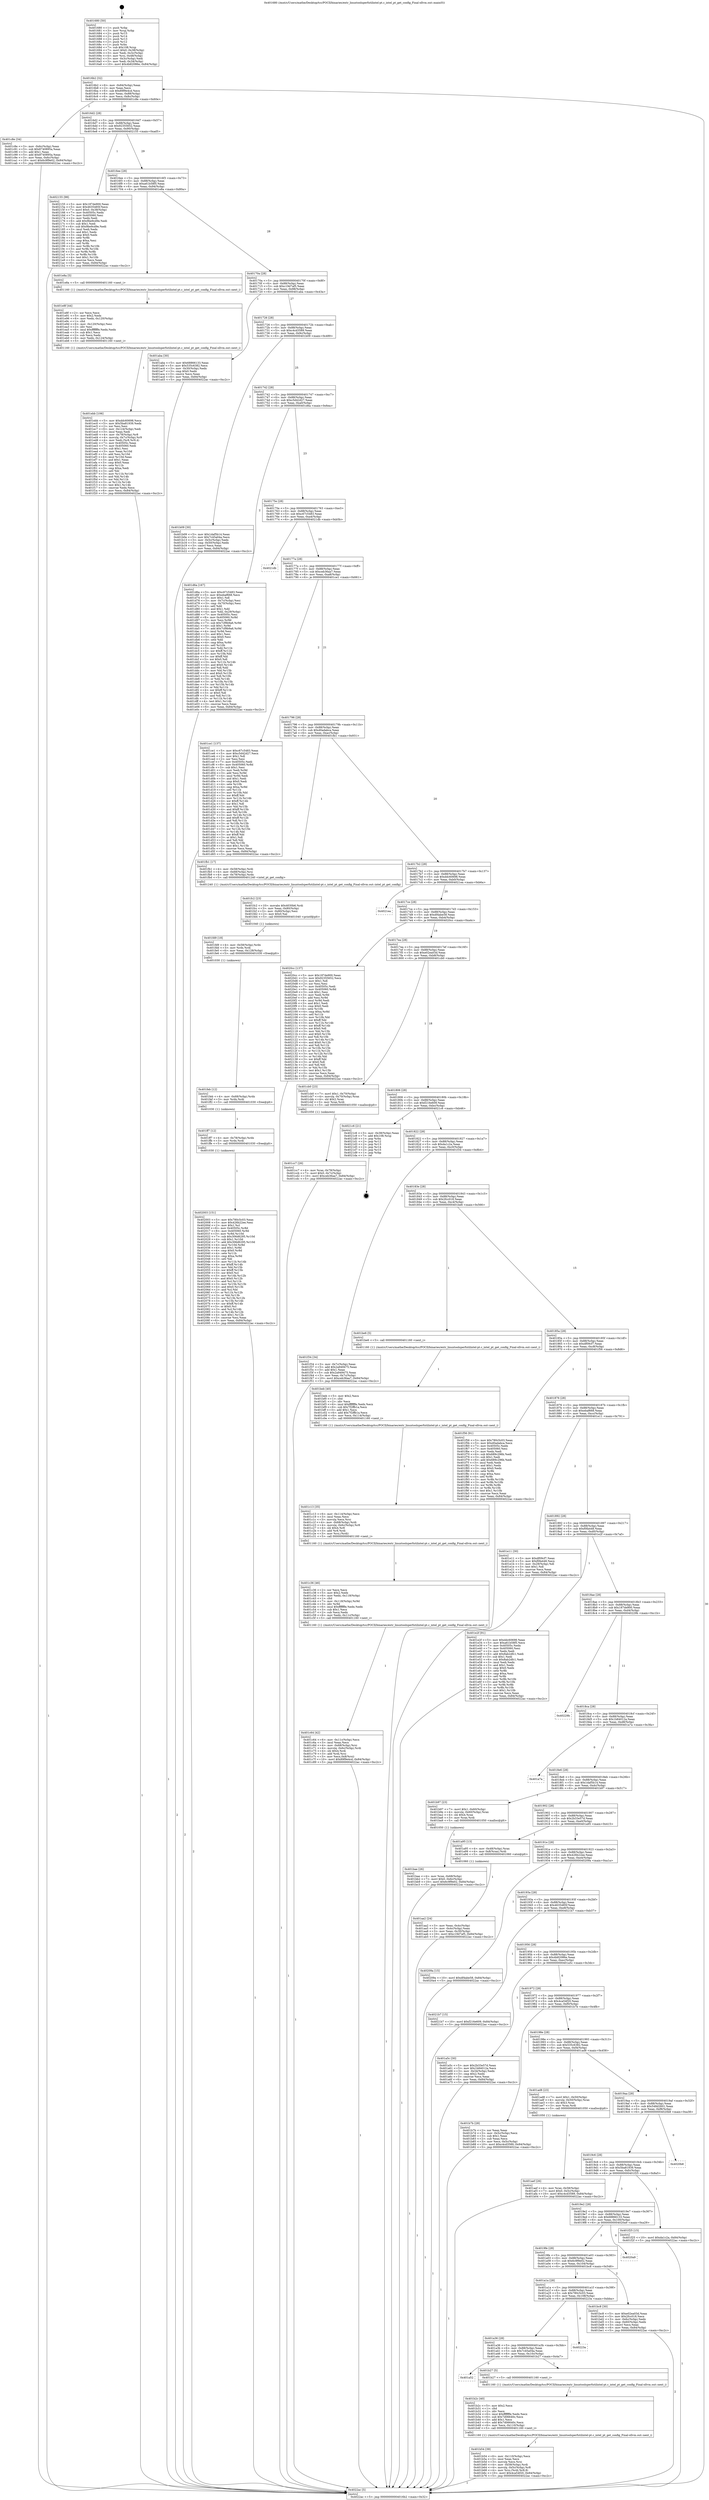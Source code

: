 digraph "0x401680" {
  label = "0x401680 (/mnt/c/Users/mathe/Desktop/tcc/POCII/binaries/extr_linuxtoolsperfutilintel-pt.c_intel_pt_get_config_Final-ollvm.out::main(0))"
  labelloc = "t"
  node[shape=record]

  Entry [label="",width=0.3,height=0.3,shape=circle,fillcolor=black,style=filled]
  "0x4016b2" [label="{
     0x4016b2 [32]\l
     | [instrs]\l
     &nbsp;&nbsp;0x4016b2 \<+6\>: mov -0x84(%rbp),%eax\l
     &nbsp;&nbsp;0x4016b8 \<+2\>: mov %eax,%ecx\l
     &nbsp;&nbsp;0x4016ba \<+6\>: sub $0x89f9e4cd,%ecx\l
     &nbsp;&nbsp;0x4016c0 \<+6\>: mov %eax,-0x88(%rbp)\l
     &nbsp;&nbsp;0x4016c6 \<+6\>: mov %ecx,-0x8c(%rbp)\l
     &nbsp;&nbsp;0x4016cc \<+6\>: je 0000000000401c8e \<main+0x60e\>\l
  }"]
  "0x401c8e" [label="{
     0x401c8e [34]\l
     | [instrs]\l
     &nbsp;&nbsp;0x401c8e \<+3\>: mov -0x6c(%rbp),%eax\l
     &nbsp;&nbsp;0x401c91 \<+5\>: sub $0x8740895a,%eax\l
     &nbsp;&nbsp;0x401c96 \<+3\>: add $0x1,%eax\l
     &nbsp;&nbsp;0x401c99 \<+5\>: add $0x8740895a,%eax\l
     &nbsp;&nbsp;0x401c9e \<+3\>: mov %eax,-0x6c(%rbp)\l
     &nbsp;&nbsp;0x401ca1 \<+10\>: movl $0x6c9f9e02,-0x84(%rbp)\l
     &nbsp;&nbsp;0x401cab \<+5\>: jmp 00000000004022ac \<main+0xc2c\>\l
  }"]
  "0x4016d2" [label="{
     0x4016d2 [28]\l
     | [instrs]\l
     &nbsp;&nbsp;0x4016d2 \<+5\>: jmp 00000000004016d7 \<main+0x57\>\l
     &nbsp;&nbsp;0x4016d7 \<+6\>: mov -0x88(%rbp),%eax\l
     &nbsp;&nbsp;0x4016dd \<+5\>: sub $0x92355652,%eax\l
     &nbsp;&nbsp;0x4016e2 \<+6\>: mov %eax,-0x90(%rbp)\l
     &nbsp;&nbsp;0x4016e8 \<+6\>: je 0000000000402155 \<main+0xad5\>\l
  }"]
  Exit [label="",width=0.3,height=0.3,shape=circle,fillcolor=black,style=filled,peripheries=2]
  "0x402155" [label="{
     0x402155 [98]\l
     | [instrs]\l
     &nbsp;&nbsp;0x402155 \<+5\>: mov $0x187de900,%eax\l
     &nbsp;&nbsp;0x40215a \<+5\>: mov $0x4635485f,%ecx\l
     &nbsp;&nbsp;0x40215f \<+7\>: movl $0x0,-0x38(%rbp)\l
     &nbsp;&nbsp;0x402166 \<+7\>: mov 0x40505c,%edx\l
     &nbsp;&nbsp;0x40216d \<+7\>: mov 0x405060,%esi\l
     &nbsp;&nbsp;0x402174 \<+2\>: mov %edx,%edi\l
     &nbsp;&nbsp;0x402176 \<+6\>: add $0x9be9cd9e,%edi\l
     &nbsp;&nbsp;0x40217c \<+3\>: sub $0x1,%edi\l
     &nbsp;&nbsp;0x40217f \<+6\>: sub $0x9be9cd9e,%edi\l
     &nbsp;&nbsp;0x402185 \<+3\>: imul %edi,%edx\l
     &nbsp;&nbsp;0x402188 \<+3\>: and $0x1,%edx\l
     &nbsp;&nbsp;0x40218b \<+3\>: cmp $0x0,%edx\l
     &nbsp;&nbsp;0x40218e \<+4\>: sete %r8b\l
     &nbsp;&nbsp;0x402192 \<+3\>: cmp $0xa,%esi\l
     &nbsp;&nbsp;0x402195 \<+4\>: setl %r9b\l
     &nbsp;&nbsp;0x402199 \<+3\>: mov %r8b,%r10b\l
     &nbsp;&nbsp;0x40219c \<+3\>: and %r9b,%r10b\l
     &nbsp;&nbsp;0x40219f \<+3\>: xor %r9b,%r8b\l
     &nbsp;&nbsp;0x4021a2 \<+3\>: or %r8b,%r10b\l
     &nbsp;&nbsp;0x4021a5 \<+4\>: test $0x1,%r10b\l
     &nbsp;&nbsp;0x4021a9 \<+3\>: cmovne %ecx,%eax\l
     &nbsp;&nbsp;0x4021ac \<+6\>: mov %eax,-0x84(%rbp)\l
     &nbsp;&nbsp;0x4021b2 \<+5\>: jmp 00000000004022ac \<main+0xc2c\>\l
  }"]
  "0x4016ee" [label="{
     0x4016ee [28]\l
     | [instrs]\l
     &nbsp;&nbsp;0x4016ee \<+5\>: jmp 00000000004016f3 \<main+0x73\>\l
     &nbsp;&nbsp;0x4016f3 \<+6\>: mov -0x88(%rbp),%eax\l
     &nbsp;&nbsp;0x4016f9 \<+5\>: sub $0xa61b58f5,%eax\l
     &nbsp;&nbsp;0x4016fe \<+6\>: mov %eax,-0x94(%rbp)\l
     &nbsp;&nbsp;0x401704 \<+6\>: je 0000000000401e8a \<main+0x80a\>\l
  }"]
  "0x402003" [label="{
     0x402003 [151]\l
     | [instrs]\l
     &nbsp;&nbsp;0x402003 \<+5\>: mov $0x780c5c03,%eax\l
     &nbsp;&nbsp;0x402008 \<+5\>: mov $0x426b22ee,%esi\l
     &nbsp;&nbsp;0x40200d \<+2\>: mov $0x1,%cl\l
     &nbsp;&nbsp;0x40200f \<+8\>: mov 0x40505c,%r8d\l
     &nbsp;&nbsp;0x402017 \<+8\>: mov 0x405060,%r9d\l
     &nbsp;&nbsp;0x40201f \<+3\>: mov %r8d,%r10d\l
     &nbsp;&nbsp;0x402022 \<+7\>: sub $0x306d6295,%r10d\l
     &nbsp;&nbsp;0x402029 \<+4\>: sub $0x1,%r10d\l
     &nbsp;&nbsp;0x40202d \<+7\>: add $0x306d6295,%r10d\l
     &nbsp;&nbsp;0x402034 \<+4\>: imul %r10d,%r8d\l
     &nbsp;&nbsp;0x402038 \<+4\>: and $0x1,%r8d\l
     &nbsp;&nbsp;0x40203c \<+4\>: cmp $0x0,%r8d\l
     &nbsp;&nbsp;0x402040 \<+4\>: sete %r11b\l
     &nbsp;&nbsp;0x402044 \<+4\>: cmp $0xa,%r9d\l
     &nbsp;&nbsp;0x402048 \<+3\>: setl %bl\l
     &nbsp;&nbsp;0x40204b \<+3\>: mov %r11b,%r14b\l
     &nbsp;&nbsp;0x40204e \<+4\>: xor $0xff,%r14b\l
     &nbsp;&nbsp;0x402052 \<+3\>: mov %bl,%r15b\l
     &nbsp;&nbsp;0x402055 \<+4\>: xor $0xff,%r15b\l
     &nbsp;&nbsp;0x402059 \<+3\>: xor $0x0,%cl\l
     &nbsp;&nbsp;0x40205c \<+3\>: mov %r14b,%r12b\l
     &nbsp;&nbsp;0x40205f \<+4\>: and $0x0,%r12b\l
     &nbsp;&nbsp;0x402063 \<+3\>: and %cl,%r11b\l
     &nbsp;&nbsp;0x402066 \<+3\>: mov %r15b,%r13b\l
     &nbsp;&nbsp;0x402069 \<+4\>: and $0x0,%r13b\l
     &nbsp;&nbsp;0x40206d \<+2\>: and %cl,%bl\l
     &nbsp;&nbsp;0x40206f \<+3\>: or %r11b,%r12b\l
     &nbsp;&nbsp;0x402072 \<+3\>: or %bl,%r13b\l
     &nbsp;&nbsp;0x402075 \<+3\>: xor %r13b,%r12b\l
     &nbsp;&nbsp;0x402078 \<+3\>: or %r15b,%r14b\l
     &nbsp;&nbsp;0x40207b \<+4\>: xor $0xff,%r14b\l
     &nbsp;&nbsp;0x40207f \<+3\>: or $0x0,%cl\l
     &nbsp;&nbsp;0x402082 \<+3\>: and %cl,%r14b\l
     &nbsp;&nbsp;0x402085 \<+3\>: or %r14b,%r12b\l
     &nbsp;&nbsp;0x402088 \<+4\>: test $0x1,%r12b\l
     &nbsp;&nbsp;0x40208c \<+3\>: cmovne %esi,%eax\l
     &nbsp;&nbsp;0x40208f \<+6\>: mov %eax,-0x84(%rbp)\l
     &nbsp;&nbsp;0x402095 \<+5\>: jmp 00000000004022ac \<main+0xc2c\>\l
  }"]
  "0x401e8a" [label="{
     0x401e8a [5]\l
     | [instrs]\l
     &nbsp;&nbsp;0x401e8a \<+5\>: call 0000000000401160 \<next_i\>\l
     | [calls]\l
     &nbsp;&nbsp;0x401160 \{1\} (/mnt/c/Users/mathe/Desktop/tcc/POCII/binaries/extr_linuxtoolsperfutilintel-pt.c_intel_pt_get_config_Final-ollvm.out::next_i)\l
  }"]
  "0x40170a" [label="{
     0x40170a [28]\l
     | [instrs]\l
     &nbsp;&nbsp;0x40170a \<+5\>: jmp 000000000040170f \<main+0x8f\>\l
     &nbsp;&nbsp;0x40170f \<+6\>: mov -0x88(%rbp),%eax\l
     &nbsp;&nbsp;0x401715 \<+5\>: sub $0xc19d7af5,%eax\l
     &nbsp;&nbsp;0x40171a \<+6\>: mov %eax,-0x98(%rbp)\l
     &nbsp;&nbsp;0x401720 \<+6\>: je 0000000000401aba \<main+0x43a\>\l
  }"]
  "0x401ff7" [label="{
     0x401ff7 [12]\l
     | [instrs]\l
     &nbsp;&nbsp;0x401ff7 \<+4\>: mov -0x78(%rbp),%rdx\l
     &nbsp;&nbsp;0x401ffb \<+3\>: mov %rdx,%rdi\l
     &nbsp;&nbsp;0x401ffe \<+5\>: call 0000000000401030 \<free@plt\>\l
     | [calls]\l
     &nbsp;&nbsp;0x401030 \{1\} (unknown)\l
  }"]
  "0x401aba" [label="{
     0x401aba [30]\l
     | [instrs]\l
     &nbsp;&nbsp;0x401aba \<+5\>: mov $0x68866133,%eax\l
     &nbsp;&nbsp;0x401abf \<+5\>: mov $0x535c6382,%ecx\l
     &nbsp;&nbsp;0x401ac4 \<+3\>: mov -0x30(%rbp),%edx\l
     &nbsp;&nbsp;0x401ac7 \<+3\>: cmp $0x0,%edx\l
     &nbsp;&nbsp;0x401aca \<+3\>: cmove %ecx,%eax\l
     &nbsp;&nbsp;0x401acd \<+6\>: mov %eax,-0x84(%rbp)\l
     &nbsp;&nbsp;0x401ad3 \<+5\>: jmp 00000000004022ac \<main+0xc2c\>\l
  }"]
  "0x401726" [label="{
     0x401726 [28]\l
     | [instrs]\l
     &nbsp;&nbsp;0x401726 \<+5\>: jmp 000000000040172b \<main+0xab\>\l
     &nbsp;&nbsp;0x40172b \<+6\>: mov -0x88(%rbp),%eax\l
     &nbsp;&nbsp;0x401731 \<+5\>: sub $0xc4cd3589,%eax\l
     &nbsp;&nbsp;0x401736 \<+6\>: mov %eax,-0x9c(%rbp)\l
     &nbsp;&nbsp;0x40173c \<+6\>: je 0000000000401b09 \<main+0x489\>\l
  }"]
  "0x401feb" [label="{
     0x401feb [12]\l
     | [instrs]\l
     &nbsp;&nbsp;0x401feb \<+4\>: mov -0x68(%rbp),%rdx\l
     &nbsp;&nbsp;0x401fef \<+3\>: mov %rdx,%rdi\l
     &nbsp;&nbsp;0x401ff2 \<+5\>: call 0000000000401030 \<free@plt\>\l
     | [calls]\l
     &nbsp;&nbsp;0x401030 \{1\} (unknown)\l
  }"]
  "0x401b09" [label="{
     0x401b09 [30]\l
     | [instrs]\l
     &nbsp;&nbsp;0x401b09 \<+5\>: mov $0x1daf5b14,%eax\l
     &nbsp;&nbsp;0x401b0e \<+5\>: mov $0x7c45a04a,%ecx\l
     &nbsp;&nbsp;0x401b13 \<+3\>: mov -0x5c(%rbp),%edx\l
     &nbsp;&nbsp;0x401b16 \<+3\>: cmp -0x50(%rbp),%edx\l
     &nbsp;&nbsp;0x401b19 \<+3\>: cmovl %ecx,%eax\l
     &nbsp;&nbsp;0x401b1c \<+6\>: mov %eax,-0x84(%rbp)\l
     &nbsp;&nbsp;0x401b22 \<+5\>: jmp 00000000004022ac \<main+0xc2c\>\l
  }"]
  "0x401742" [label="{
     0x401742 [28]\l
     | [instrs]\l
     &nbsp;&nbsp;0x401742 \<+5\>: jmp 0000000000401747 \<main+0xc7\>\l
     &nbsp;&nbsp;0x401747 \<+6\>: mov -0x88(%rbp),%eax\l
     &nbsp;&nbsp;0x40174d \<+5\>: sub $0xc5d42d27,%eax\l
     &nbsp;&nbsp;0x401752 \<+6\>: mov %eax,-0xa0(%rbp)\l
     &nbsp;&nbsp;0x401758 \<+6\>: je 0000000000401d6a \<main+0x6ea\>\l
  }"]
  "0x401fd9" [label="{
     0x401fd9 [18]\l
     | [instrs]\l
     &nbsp;&nbsp;0x401fd9 \<+4\>: mov -0x58(%rbp),%rdx\l
     &nbsp;&nbsp;0x401fdd \<+3\>: mov %rdx,%rdi\l
     &nbsp;&nbsp;0x401fe0 \<+6\>: mov %eax,-0x128(%rbp)\l
     &nbsp;&nbsp;0x401fe6 \<+5\>: call 0000000000401030 \<free@plt\>\l
     | [calls]\l
     &nbsp;&nbsp;0x401030 \{1\} (unknown)\l
  }"]
  "0x401d6a" [label="{
     0x401d6a [167]\l
     | [instrs]\l
     &nbsp;&nbsp;0x401d6a \<+5\>: mov $0xc67c5483,%eax\l
     &nbsp;&nbsp;0x401d6f \<+5\>: mov $0xebaf668,%ecx\l
     &nbsp;&nbsp;0x401d74 \<+2\>: mov $0x1,%dl\l
     &nbsp;&nbsp;0x401d76 \<+3\>: mov -0x7c(%rbp),%esi\l
     &nbsp;&nbsp;0x401d79 \<+3\>: cmp -0x70(%rbp),%esi\l
     &nbsp;&nbsp;0x401d7c \<+4\>: setl %dil\l
     &nbsp;&nbsp;0x401d80 \<+4\>: and $0x1,%dil\l
     &nbsp;&nbsp;0x401d84 \<+4\>: mov %dil,-0x29(%rbp)\l
     &nbsp;&nbsp;0x401d88 \<+7\>: mov 0x40505c,%esi\l
     &nbsp;&nbsp;0x401d8f \<+8\>: mov 0x405060,%r8d\l
     &nbsp;&nbsp;0x401d97 \<+3\>: mov %esi,%r9d\l
     &nbsp;&nbsp;0x401d9a \<+7\>: sub $0x7cf9b9a6,%r9d\l
     &nbsp;&nbsp;0x401da1 \<+4\>: sub $0x1,%r9d\l
     &nbsp;&nbsp;0x401da5 \<+7\>: add $0x7cf9b9a6,%r9d\l
     &nbsp;&nbsp;0x401dac \<+4\>: imul %r9d,%esi\l
     &nbsp;&nbsp;0x401db0 \<+3\>: and $0x1,%esi\l
     &nbsp;&nbsp;0x401db3 \<+3\>: cmp $0x0,%esi\l
     &nbsp;&nbsp;0x401db6 \<+4\>: sete %dil\l
     &nbsp;&nbsp;0x401dba \<+4\>: cmp $0xa,%r8d\l
     &nbsp;&nbsp;0x401dbe \<+4\>: setl %r10b\l
     &nbsp;&nbsp;0x401dc2 \<+3\>: mov %dil,%r11b\l
     &nbsp;&nbsp;0x401dc5 \<+4\>: xor $0xff,%r11b\l
     &nbsp;&nbsp;0x401dc9 \<+3\>: mov %r10b,%bl\l
     &nbsp;&nbsp;0x401dcc \<+3\>: xor $0xff,%bl\l
     &nbsp;&nbsp;0x401dcf \<+3\>: xor $0x0,%dl\l
     &nbsp;&nbsp;0x401dd2 \<+3\>: mov %r11b,%r14b\l
     &nbsp;&nbsp;0x401dd5 \<+4\>: and $0x0,%r14b\l
     &nbsp;&nbsp;0x401dd9 \<+3\>: and %dl,%dil\l
     &nbsp;&nbsp;0x401ddc \<+3\>: mov %bl,%r15b\l
     &nbsp;&nbsp;0x401ddf \<+4\>: and $0x0,%r15b\l
     &nbsp;&nbsp;0x401de3 \<+3\>: and %dl,%r10b\l
     &nbsp;&nbsp;0x401de6 \<+3\>: or %dil,%r14b\l
     &nbsp;&nbsp;0x401de9 \<+3\>: or %r10b,%r15b\l
     &nbsp;&nbsp;0x401dec \<+3\>: xor %r15b,%r14b\l
     &nbsp;&nbsp;0x401def \<+3\>: or %bl,%r11b\l
     &nbsp;&nbsp;0x401df2 \<+4\>: xor $0xff,%r11b\l
     &nbsp;&nbsp;0x401df6 \<+3\>: or $0x0,%dl\l
     &nbsp;&nbsp;0x401df9 \<+3\>: and %dl,%r11b\l
     &nbsp;&nbsp;0x401dfc \<+3\>: or %r11b,%r14b\l
     &nbsp;&nbsp;0x401dff \<+4\>: test $0x1,%r14b\l
     &nbsp;&nbsp;0x401e03 \<+3\>: cmovne %ecx,%eax\l
     &nbsp;&nbsp;0x401e06 \<+6\>: mov %eax,-0x84(%rbp)\l
     &nbsp;&nbsp;0x401e0c \<+5\>: jmp 00000000004022ac \<main+0xc2c\>\l
  }"]
  "0x40175e" [label="{
     0x40175e [28]\l
     | [instrs]\l
     &nbsp;&nbsp;0x40175e \<+5\>: jmp 0000000000401763 \<main+0xe3\>\l
     &nbsp;&nbsp;0x401763 \<+6\>: mov -0x88(%rbp),%eax\l
     &nbsp;&nbsp;0x401769 \<+5\>: sub $0xc67c5483,%eax\l
     &nbsp;&nbsp;0x40176e \<+6\>: mov %eax,-0xa4(%rbp)\l
     &nbsp;&nbsp;0x401774 \<+6\>: je 00000000004021db \<main+0xb5b\>\l
  }"]
  "0x401fc2" [label="{
     0x401fc2 [23]\l
     | [instrs]\l
     &nbsp;&nbsp;0x401fc2 \<+10\>: movabs $0x4030b6,%rdi\l
     &nbsp;&nbsp;0x401fcc \<+3\>: mov %eax,-0x80(%rbp)\l
     &nbsp;&nbsp;0x401fcf \<+3\>: mov -0x80(%rbp),%esi\l
     &nbsp;&nbsp;0x401fd2 \<+2\>: mov $0x0,%al\l
     &nbsp;&nbsp;0x401fd4 \<+5\>: call 0000000000401040 \<printf@plt\>\l
     | [calls]\l
     &nbsp;&nbsp;0x401040 \{1\} (unknown)\l
  }"]
  "0x4021db" [label="{
     0x4021db\l
  }", style=dashed]
  "0x40177a" [label="{
     0x40177a [28]\l
     | [instrs]\l
     &nbsp;&nbsp;0x40177a \<+5\>: jmp 000000000040177f \<main+0xff\>\l
     &nbsp;&nbsp;0x40177f \<+6\>: mov -0x88(%rbp),%eax\l
     &nbsp;&nbsp;0x401785 \<+5\>: sub $0xceb36aa7,%eax\l
     &nbsp;&nbsp;0x40178a \<+6\>: mov %eax,-0xa8(%rbp)\l
     &nbsp;&nbsp;0x401790 \<+6\>: je 0000000000401ce1 \<main+0x661\>\l
  }"]
  "0x401ebb" [label="{
     0x401ebb [106]\l
     | [instrs]\l
     &nbsp;&nbsp;0x401ebb \<+5\>: mov $0xddc60698,%ecx\l
     &nbsp;&nbsp;0x401ec0 \<+5\>: mov $0x5ba81939,%edx\l
     &nbsp;&nbsp;0x401ec5 \<+2\>: xor %esi,%esi\l
     &nbsp;&nbsp;0x401ec7 \<+6\>: mov -0x124(%rbp),%edi\l
     &nbsp;&nbsp;0x401ecd \<+3\>: imul %eax,%edi\l
     &nbsp;&nbsp;0x401ed0 \<+4\>: mov -0x78(%rbp),%r8\l
     &nbsp;&nbsp;0x401ed4 \<+4\>: movslq -0x7c(%rbp),%r9\l
     &nbsp;&nbsp;0x401ed8 \<+4\>: mov %edi,(%r8,%r9,4)\l
     &nbsp;&nbsp;0x401edc \<+7\>: mov 0x40505c,%eax\l
     &nbsp;&nbsp;0x401ee3 \<+7\>: mov 0x405060,%edi\l
     &nbsp;&nbsp;0x401eea \<+3\>: sub $0x1,%esi\l
     &nbsp;&nbsp;0x401eed \<+3\>: mov %eax,%r10d\l
     &nbsp;&nbsp;0x401ef0 \<+3\>: add %esi,%r10d\l
     &nbsp;&nbsp;0x401ef3 \<+4\>: imul %r10d,%eax\l
     &nbsp;&nbsp;0x401ef7 \<+3\>: and $0x1,%eax\l
     &nbsp;&nbsp;0x401efa \<+3\>: cmp $0x0,%eax\l
     &nbsp;&nbsp;0x401efd \<+4\>: sete %r11b\l
     &nbsp;&nbsp;0x401f01 \<+3\>: cmp $0xa,%edi\l
     &nbsp;&nbsp;0x401f04 \<+3\>: setl %bl\l
     &nbsp;&nbsp;0x401f07 \<+3\>: mov %r11b,%r14b\l
     &nbsp;&nbsp;0x401f0a \<+3\>: and %bl,%r14b\l
     &nbsp;&nbsp;0x401f0d \<+3\>: xor %bl,%r11b\l
     &nbsp;&nbsp;0x401f10 \<+3\>: or %r11b,%r14b\l
     &nbsp;&nbsp;0x401f13 \<+4\>: test $0x1,%r14b\l
     &nbsp;&nbsp;0x401f17 \<+3\>: cmovne %edx,%ecx\l
     &nbsp;&nbsp;0x401f1a \<+6\>: mov %ecx,-0x84(%rbp)\l
     &nbsp;&nbsp;0x401f20 \<+5\>: jmp 00000000004022ac \<main+0xc2c\>\l
  }"]
  "0x401ce1" [label="{
     0x401ce1 [137]\l
     | [instrs]\l
     &nbsp;&nbsp;0x401ce1 \<+5\>: mov $0xc67c5483,%eax\l
     &nbsp;&nbsp;0x401ce6 \<+5\>: mov $0xc5d42d27,%ecx\l
     &nbsp;&nbsp;0x401ceb \<+2\>: mov $0x1,%dl\l
     &nbsp;&nbsp;0x401ced \<+2\>: xor %esi,%esi\l
     &nbsp;&nbsp;0x401cef \<+7\>: mov 0x40505c,%edi\l
     &nbsp;&nbsp;0x401cf6 \<+8\>: mov 0x405060,%r8d\l
     &nbsp;&nbsp;0x401cfe \<+3\>: sub $0x1,%esi\l
     &nbsp;&nbsp;0x401d01 \<+3\>: mov %edi,%r9d\l
     &nbsp;&nbsp;0x401d04 \<+3\>: add %esi,%r9d\l
     &nbsp;&nbsp;0x401d07 \<+4\>: imul %r9d,%edi\l
     &nbsp;&nbsp;0x401d0b \<+3\>: and $0x1,%edi\l
     &nbsp;&nbsp;0x401d0e \<+3\>: cmp $0x0,%edi\l
     &nbsp;&nbsp;0x401d11 \<+4\>: sete %r10b\l
     &nbsp;&nbsp;0x401d15 \<+4\>: cmp $0xa,%r8d\l
     &nbsp;&nbsp;0x401d19 \<+4\>: setl %r11b\l
     &nbsp;&nbsp;0x401d1d \<+3\>: mov %r10b,%bl\l
     &nbsp;&nbsp;0x401d20 \<+3\>: xor $0xff,%bl\l
     &nbsp;&nbsp;0x401d23 \<+3\>: mov %r11b,%r14b\l
     &nbsp;&nbsp;0x401d26 \<+4\>: xor $0xff,%r14b\l
     &nbsp;&nbsp;0x401d2a \<+3\>: xor $0x1,%dl\l
     &nbsp;&nbsp;0x401d2d \<+3\>: mov %bl,%r15b\l
     &nbsp;&nbsp;0x401d30 \<+4\>: and $0xff,%r15b\l
     &nbsp;&nbsp;0x401d34 \<+3\>: and %dl,%r10b\l
     &nbsp;&nbsp;0x401d37 \<+3\>: mov %r14b,%r12b\l
     &nbsp;&nbsp;0x401d3a \<+4\>: and $0xff,%r12b\l
     &nbsp;&nbsp;0x401d3e \<+3\>: and %dl,%r11b\l
     &nbsp;&nbsp;0x401d41 \<+3\>: or %r10b,%r15b\l
     &nbsp;&nbsp;0x401d44 \<+3\>: or %r11b,%r12b\l
     &nbsp;&nbsp;0x401d47 \<+3\>: xor %r12b,%r15b\l
     &nbsp;&nbsp;0x401d4a \<+3\>: or %r14b,%bl\l
     &nbsp;&nbsp;0x401d4d \<+3\>: xor $0xff,%bl\l
     &nbsp;&nbsp;0x401d50 \<+3\>: or $0x1,%dl\l
     &nbsp;&nbsp;0x401d53 \<+2\>: and %dl,%bl\l
     &nbsp;&nbsp;0x401d55 \<+3\>: or %bl,%r15b\l
     &nbsp;&nbsp;0x401d58 \<+4\>: test $0x1,%r15b\l
     &nbsp;&nbsp;0x401d5c \<+3\>: cmovne %ecx,%eax\l
     &nbsp;&nbsp;0x401d5f \<+6\>: mov %eax,-0x84(%rbp)\l
     &nbsp;&nbsp;0x401d65 \<+5\>: jmp 00000000004022ac \<main+0xc2c\>\l
  }"]
  "0x401796" [label="{
     0x401796 [28]\l
     | [instrs]\l
     &nbsp;&nbsp;0x401796 \<+5\>: jmp 000000000040179b \<main+0x11b\>\l
     &nbsp;&nbsp;0x40179b \<+6\>: mov -0x88(%rbp),%eax\l
     &nbsp;&nbsp;0x4017a1 \<+5\>: sub $0xd0adabca,%eax\l
     &nbsp;&nbsp;0x4017a6 \<+6\>: mov %eax,-0xac(%rbp)\l
     &nbsp;&nbsp;0x4017ac \<+6\>: je 0000000000401fb1 \<main+0x931\>\l
  }"]
  "0x401e8f" [label="{
     0x401e8f [44]\l
     | [instrs]\l
     &nbsp;&nbsp;0x401e8f \<+2\>: xor %ecx,%ecx\l
     &nbsp;&nbsp;0x401e91 \<+5\>: mov $0x2,%edx\l
     &nbsp;&nbsp;0x401e96 \<+6\>: mov %edx,-0x120(%rbp)\l
     &nbsp;&nbsp;0x401e9c \<+1\>: cltd\l
     &nbsp;&nbsp;0x401e9d \<+6\>: mov -0x120(%rbp),%esi\l
     &nbsp;&nbsp;0x401ea3 \<+2\>: idiv %esi\l
     &nbsp;&nbsp;0x401ea5 \<+6\>: imul $0xfffffffe,%edx,%edx\l
     &nbsp;&nbsp;0x401eab \<+3\>: sub $0x1,%ecx\l
     &nbsp;&nbsp;0x401eae \<+2\>: sub %ecx,%edx\l
     &nbsp;&nbsp;0x401eb0 \<+6\>: mov %edx,-0x124(%rbp)\l
     &nbsp;&nbsp;0x401eb6 \<+5\>: call 0000000000401160 \<next_i\>\l
     | [calls]\l
     &nbsp;&nbsp;0x401160 \{1\} (/mnt/c/Users/mathe/Desktop/tcc/POCII/binaries/extr_linuxtoolsperfutilintel-pt.c_intel_pt_get_config_Final-ollvm.out::next_i)\l
  }"]
  "0x401fb1" [label="{
     0x401fb1 [17]\l
     | [instrs]\l
     &nbsp;&nbsp;0x401fb1 \<+4\>: mov -0x58(%rbp),%rdi\l
     &nbsp;&nbsp;0x401fb5 \<+4\>: mov -0x68(%rbp),%rsi\l
     &nbsp;&nbsp;0x401fb9 \<+4\>: mov -0x78(%rbp),%rdx\l
     &nbsp;&nbsp;0x401fbd \<+5\>: call 0000000000401240 \<intel_pt_get_config\>\l
     | [calls]\l
     &nbsp;&nbsp;0x401240 \{1\} (/mnt/c/Users/mathe/Desktop/tcc/POCII/binaries/extr_linuxtoolsperfutilintel-pt.c_intel_pt_get_config_Final-ollvm.out::intel_pt_get_config)\l
  }"]
  "0x4017b2" [label="{
     0x4017b2 [28]\l
     | [instrs]\l
     &nbsp;&nbsp;0x4017b2 \<+5\>: jmp 00000000004017b7 \<main+0x137\>\l
     &nbsp;&nbsp;0x4017b7 \<+6\>: mov -0x88(%rbp),%eax\l
     &nbsp;&nbsp;0x4017bd \<+5\>: sub $0xddc60698,%eax\l
     &nbsp;&nbsp;0x4017c2 \<+6\>: mov %eax,-0xb0(%rbp)\l
     &nbsp;&nbsp;0x4017c8 \<+6\>: je 00000000004021ea \<main+0xb6a\>\l
  }"]
  "0x401cc7" [label="{
     0x401cc7 [26]\l
     | [instrs]\l
     &nbsp;&nbsp;0x401cc7 \<+4\>: mov %rax,-0x78(%rbp)\l
     &nbsp;&nbsp;0x401ccb \<+7\>: movl $0x0,-0x7c(%rbp)\l
     &nbsp;&nbsp;0x401cd2 \<+10\>: movl $0xceb36aa7,-0x84(%rbp)\l
     &nbsp;&nbsp;0x401cdc \<+5\>: jmp 00000000004022ac \<main+0xc2c\>\l
  }"]
  "0x4021ea" [label="{
     0x4021ea\l
  }", style=dashed]
  "0x4017ce" [label="{
     0x4017ce [28]\l
     | [instrs]\l
     &nbsp;&nbsp;0x4017ce \<+5\>: jmp 00000000004017d3 \<main+0x153\>\l
     &nbsp;&nbsp;0x4017d3 \<+6\>: mov -0x88(%rbp),%eax\l
     &nbsp;&nbsp;0x4017d9 \<+5\>: sub $0xdf4abe58,%eax\l
     &nbsp;&nbsp;0x4017de \<+6\>: mov %eax,-0xb4(%rbp)\l
     &nbsp;&nbsp;0x4017e4 \<+6\>: je 00000000004020cc \<main+0xa4c\>\l
  }"]
  "0x401c64" [label="{
     0x401c64 [42]\l
     | [instrs]\l
     &nbsp;&nbsp;0x401c64 \<+6\>: mov -0x11c(%rbp),%ecx\l
     &nbsp;&nbsp;0x401c6a \<+3\>: imul %eax,%ecx\l
     &nbsp;&nbsp;0x401c6d \<+4\>: mov -0x68(%rbp),%rsi\l
     &nbsp;&nbsp;0x401c71 \<+4\>: movslq -0x6c(%rbp),%rdi\l
     &nbsp;&nbsp;0x401c75 \<+4\>: shl $0x4,%rdi\l
     &nbsp;&nbsp;0x401c79 \<+3\>: add %rdi,%rsi\l
     &nbsp;&nbsp;0x401c7c \<+3\>: mov %ecx,0x8(%rsi)\l
     &nbsp;&nbsp;0x401c7f \<+10\>: movl $0x89f9e4cd,-0x84(%rbp)\l
     &nbsp;&nbsp;0x401c89 \<+5\>: jmp 00000000004022ac \<main+0xc2c\>\l
  }"]
  "0x4020cc" [label="{
     0x4020cc [137]\l
     | [instrs]\l
     &nbsp;&nbsp;0x4020cc \<+5\>: mov $0x187de900,%eax\l
     &nbsp;&nbsp;0x4020d1 \<+5\>: mov $0x92355652,%ecx\l
     &nbsp;&nbsp;0x4020d6 \<+2\>: mov $0x1,%dl\l
     &nbsp;&nbsp;0x4020d8 \<+2\>: xor %esi,%esi\l
     &nbsp;&nbsp;0x4020da \<+7\>: mov 0x40505c,%edi\l
     &nbsp;&nbsp;0x4020e1 \<+8\>: mov 0x405060,%r8d\l
     &nbsp;&nbsp;0x4020e9 \<+3\>: sub $0x1,%esi\l
     &nbsp;&nbsp;0x4020ec \<+3\>: mov %edi,%r9d\l
     &nbsp;&nbsp;0x4020ef \<+3\>: add %esi,%r9d\l
     &nbsp;&nbsp;0x4020f2 \<+4\>: imul %r9d,%edi\l
     &nbsp;&nbsp;0x4020f6 \<+3\>: and $0x1,%edi\l
     &nbsp;&nbsp;0x4020f9 \<+3\>: cmp $0x0,%edi\l
     &nbsp;&nbsp;0x4020fc \<+4\>: sete %r10b\l
     &nbsp;&nbsp;0x402100 \<+4\>: cmp $0xa,%r8d\l
     &nbsp;&nbsp;0x402104 \<+4\>: setl %r11b\l
     &nbsp;&nbsp;0x402108 \<+3\>: mov %r10b,%bl\l
     &nbsp;&nbsp;0x40210b \<+3\>: xor $0xff,%bl\l
     &nbsp;&nbsp;0x40210e \<+3\>: mov %r11b,%r14b\l
     &nbsp;&nbsp;0x402111 \<+4\>: xor $0xff,%r14b\l
     &nbsp;&nbsp;0x402115 \<+3\>: xor $0x0,%dl\l
     &nbsp;&nbsp;0x402118 \<+3\>: mov %bl,%r15b\l
     &nbsp;&nbsp;0x40211b \<+4\>: and $0x0,%r15b\l
     &nbsp;&nbsp;0x40211f \<+3\>: and %dl,%r10b\l
     &nbsp;&nbsp;0x402122 \<+3\>: mov %r14b,%r12b\l
     &nbsp;&nbsp;0x402125 \<+4\>: and $0x0,%r12b\l
     &nbsp;&nbsp;0x402129 \<+3\>: and %dl,%r11b\l
     &nbsp;&nbsp;0x40212c \<+3\>: or %r10b,%r15b\l
     &nbsp;&nbsp;0x40212f \<+3\>: or %r11b,%r12b\l
     &nbsp;&nbsp;0x402132 \<+3\>: xor %r12b,%r15b\l
     &nbsp;&nbsp;0x402135 \<+3\>: or %r14b,%bl\l
     &nbsp;&nbsp;0x402138 \<+3\>: xor $0xff,%bl\l
     &nbsp;&nbsp;0x40213b \<+3\>: or $0x0,%dl\l
     &nbsp;&nbsp;0x40213e \<+2\>: and %dl,%bl\l
     &nbsp;&nbsp;0x402140 \<+3\>: or %bl,%r15b\l
     &nbsp;&nbsp;0x402143 \<+4\>: test $0x1,%r15b\l
     &nbsp;&nbsp;0x402147 \<+3\>: cmovne %ecx,%eax\l
     &nbsp;&nbsp;0x40214a \<+6\>: mov %eax,-0x84(%rbp)\l
     &nbsp;&nbsp;0x402150 \<+5\>: jmp 00000000004022ac \<main+0xc2c\>\l
  }"]
  "0x4017ea" [label="{
     0x4017ea [28]\l
     | [instrs]\l
     &nbsp;&nbsp;0x4017ea \<+5\>: jmp 00000000004017ef \<main+0x16f\>\l
     &nbsp;&nbsp;0x4017ef \<+6\>: mov -0x88(%rbp),%eax\l
     &nbsp;&nbsp;0x4017f5 \<+5\>: sub $0xe02ea03d,%eax\l
     &nbsp;&nbsp;0x4017fa \<+6\>: mov %eax,-0xb8(%rbp)\l
     &nbsp;&nbsp;0x401800 \<+6\>: je 0000000000401cb0 \<main+0x630\>\l
  }"]
  "0x401c36" [label="{
     0x401c36 [46]\l
     | [instrs]\l
     &nbsp;&nbsp;0x401c36 \<+2\>: xor %ecx,%ecx\l
     &nbsp;&nbsp;0x401c38 \<+5\>: mov $0x2,%edx\l
     &nbsp;&nbsp;0x401c3d \<+6\>: mov %edx,-0x118(%rbp)\l
     &nbsp;&nbsp;0x401c43 \<+1\>: cltd\l
     &nbsp;&nbsp;0x401c44 \<+7\>: mov -0x118(%rbp),%r9d\l
     &nbsp;&nbsp;0x401c4b \<+3\>: idiv %r9d\l
     &nbsp;&nbsp;0x401c4e \<+6\>: imul $0xfffffffe,%edx,%edx\l
     &nbsp;&nbsp;0x401c54 \<+3\>: sub $0x1,%ecx\l
     &nbsp;&nbsp;0x401c57 \<+2\>: sub %ecx,%edx\l
     &nbsp;&nbsp;0x401c59 \<+6\>: mov %edx,-0x11c(%rbp)\l
     &nbsp;&nbsp;0x401c5f \<+5\>: call 0000000000401160 \<next_i\>\l
     | [calls]\l
     &nbsp;&nbsp;0x401160 \{1\} (/mnt/c/Users/mathe/Desktop/tcc/POCII/binaries/extr_linuxtoolsperfutilintel-pt.c_intel_pt_get_config_Final-ollvm.out::next_i)\l
  }"]
  "0x401cb0" [label="{
     0x401cb0 [23]\l
     | [instrs]\l
     &nbsp;&nbsp;0x401cb0 \<+7\>: movl $0x1,-0x70(%rbp)\l
     &nbsp;&nbsp;0x401cb7 \<+4\>: movslq -0x70(%rbp),%rax\l
     &nbsp;&nbsp;0x401cbb \<+4\>: shl $0x2,%rax\l
     &nbsp;&nbsp;0x401cbf \<+3\>: mov %rax,%rdi\l
     &nbsp;&nbsp;0x401cc2 \<+5\>: call 0000000000401050 \<malloc@plt\>\l
     | [calls]\l
     &nbsp;&nbsp;0x401050 \{1\} (unknown)\l
  }"]
  "0x401806" [label="{
     0x401806 [28]\l
     | [instrs]\l
     &nbsp;&nbsp;0x401806 \<+5\>: jmp 000000000040180b \<main+0x18b\>\l
     &nbsp;&nbsp;0x40180b \<+6\>: mov -0x88(%rbp),%eax\l
     &nbsp;&nbsp;0x401811 \<+5\>: sub $0xf216e609,%eax\l
     &nbsp;&nbsp;0x401816 \<+6\>: mov %eax,-0xbc(%rbp)\l
     &nbsp;&nbsp;0x40181c \<+6\>: je 00000000004021c6 \<main+0xb46\>\l
  }"]
  "0x401c13" [label="{
     0x401c13 [35]\l
     | [instrs]\l
     &nbsp;&nbsp;0x401c13 \<+6\>: mov -0x114(%rbp),%ecx\l
     &nbsp;&nbsp;0x401c19 \<+3\>: imul %eax,%ecx\l
     &nbsp;&nbsp;0x401c1c \<+3\>: movslq %ecx,%rsi\l
     &nbsp;&nbsp;0x401c1f \<+4\>: mov -0x68(%rbp),%rdi\l
     &nbsp;&nbsp;0x401c23 \<+4\>: movslq -0x6c(%rbp),%r8\l
     &nbsp;&nbsp;0x401c27 \<+4\>: shl $0x4,%r8\l
     &nbsp;&nbsp;0x401c2b \<+3\>: add %r8,%rdi\l
     &nbsp;&nbsp;0x401c2e \<+3\>: mov %rsi,(%rdi)\l
     &nbsp;&nbsp;0x401c31 \<+5\>: call 0000000000401160 \<next_i\>\l
     | [calls]\l
     &nbsp;&nbsp;0x401160 \{1\} (/mnt/c/Users/mathe/Desktop/tcc/POCII/binaries/extr_linuxtoolsperfutilintel-pt.c_intel_pt_get_config_Final-ollvm.out::next_i)\l
  }"]
  "0x4021c6" [label="{
     0x4021c6 [21]\l
     | [instrs]\l
     &nbsp;&nbsp;0x4021c6 \<+3\>: mov -0x38(%rbp),%eax\l
     &nbsp;&nbsp;0x4021c9 \<+7\>: add $0x108,%rsp\l
     &nbsp;&nbsp;0x4021d0 \<+1\>: pop %rbx\l
     &nbsp;&nbsp;0x4021d1 \<+2\>: pop %r12\l
     &nbsp;&nbsp;0x4021d3 \<+2\>: pop %r13\l
     &nbsp;&nbsp;0x4021d5 \<+2\>: pop %r14\l
     &nbsp;&nbsp;0x4021d7 \<+2\>: pop %r15\l
     &nbsp;&nbsp;0x4021d9 \<+1\>: pop %rbp\l
     &nbsp;&nbsp;0x4021da \<+1\>: ret\l
  }"]
  "0x401822" [label="{
     0x401822 [28]\l
     | [instrs]\l
     &nbsp;&nbsp;0x401822 \<+5\>: jmp 0000000000401827 \<main+0x1a7\>\l
     &nbsp;&nbsp;0x401827 \<+6\>: mov -0x88(%rbp),%eax\l
     &nbsp;&nbsp;0x40182d \<+5\>: sub $0xda1c2a,%eax\l
     &nbsp;&nbsp;0x401832 \<+6\>: mov %eax,-0xc0(%rbp)\l
     &nbsp;&nbsp;0x401838 \<+6\>: je 0000000000401f34 \<main+0x8b4\>\l
  }"]
  "0x401beb" [label="{
     0x401beb [40]\l
     | [instrs]\l
     &nbsp;&nbsp;0x401beb \<+5\>: mov $0x2,%ecx\l
     &nbsp;&nbsp;0x401bf0 \<+1\>: cltd\l
     &nbsp;&nbsp;0x401bf1 \<+2\>: idiv %ecx\l
     &nbsp;&nbsp;0x401bf3 \<+6\>: imul $0xfffffffe,%edx,%ecx\l
     &nbsp;&nbsp;0x401bf9 \<+6\>: sub $0x7f2ffb1a,%ecx\l
     &nbsp;&nbsp;0x401bff \<+3\>: add $0x1,%ecx\l
     &nbsp;&nbsp;0x401c02 \<+6\>: add $0x7f2ffb1a,%ecx\l
     &nbsp;&nbsp;0x401c08 \<+6\>: mov %ecx,-0x114(%rbp)\l
     &nbsp;&nbsp;0x401c0e \<+5\>: call 0000000000401160 \<next_i\>\l
     | [calls]\l
     &nbsp;&nbsp;0x401160 \{1\} (/mnt/c/Users/mathe/Desktop/tcc/POCII/binaries/extr_linuxtoolsperfutilintel-pt.c_intel_pt_get_config_Final-ollvm.out::next_i)\l
  }"]
  "0x401f34" [label="{
     0x401f34 [34]\l
     | [instrs]\l
     &nbsp;&nbsp;0x401f34 \<+3\>: mov -0x7c(%rbp),%eax\l
     &nbsp;&nbsp;0x401f37 \<+5\>: add $0x2a949475,%eax\l
     &nbsp;&nbsp;0x401f3c \<+3\>: add $0x1,%eax\l
     &nbsp;&nbsp;0x401f3f \<+5\>: sub $0x2a949475,%eax\l
     &nbsp;&nbsp;0x401f44 \<+3\>: mov %eax,-0x7c(%rbp)\l
     &nbsp;&nbsp;0x401f47 \<+10\>: movl $0xceb36aa7,-0x84(%rbp)\l
     &nbsp;&nbsp;0x401f51 \<+5\>: jmp 00000000004022ac \<main+0xc2c\>\l
  }"]
  "0x40183e" [label="{
     0x40183e [28]\l
     | [instrs]\l
     &nbsp;&nbsp;0x40183e \<+5\>: jmp 0000000000401843 \<main+0x1c3\>\l
     &nbsp;&nbsp;0x401843 \<+6\>: mov -0x88(%rbp),%eax\l
     &nbsp;&nbsp;0x401849 \<+5\>: sub $0x2fcc018,%eax\l
     &nbsp;&nbsp;0x40184e \<+6\>: mov %eax,-0xc4(%rbp)\l
     &nbsp;&nbsp;0x401854 \<+6\>: je 0000000000401be6 \<main+0x566\>\l
  }"]
  "0x401bae" [label="{
     0x401bae [26]\l
     | [instrs]\l
     &nbsp;&nbsp;0x401bae \<+4\>: mov %rax,-0x68(%rbp)\l
     &nbsp;&nbsp;0x401bb2 \<+7\>: movl $0x0,-0x6c(%rbp)\l
     &nbsp;&nbsp;0x401bb9 \<+10\>: movl $0x6c9f9e02,-0x84(%rbp)\l
     &nbsp;&nbsp;0x401bc3 \<+5\>: jmp 00000000004022ac \<main+0xc2c\>\l
  }"]
  "0x401be6" [label="{
     0x401be6 [5]\l
     | [instrs]\l
     &nbsp;&nbsp;0x401be6 \<+5\>: call 0000000000401160 \<next_i\>\l
     | [calls]\l
     &nbsp;&nbsp;0x401160 \{1\} (/mnt/c/Users/mathe/Desktop/tcc/POCII/binaries/extr_linuxtoolsperfutilintel-pt.c_intel_pt_get_config_Final-ollvm.out::next_i)\l
  }"]
  "0x40185a" [label="{
     0x40185a [28]\l
     | [instrs]\l
     &nbsp;&nbsp;0x40185a \<+5\>: jmp 000000000040185f \<main+0x1df\>\l
     &nbsp;&nbsp;0x40185f \<+6\>: mov -0x88(%rbp),%eax\l
     &nbsp;&nbsp;0x401865 \<+5\>: sub $0xdf09cf7,%eax\l
     &nbsp;&nbsp;0x40186a \<+6\>: mov %eax,-0xc8(%rbp)\l
     &nbsp;&nbsp;0x401870 \<+6\>: je 0000000000401f56 \<main+0x8d6\>\l
  }"]
  "0x401b54" [label="{
     0x401b54 [39]\l
     | [instrs]\l
     &nbsp;&nbsp;0x401b54 \<+6\>: mov -0x110(%rbp),%ecx\l
     &nbsp;&nbsp;0x401b5a \<+3\>: imul %eax,%ecx\l
     &nbsp;&nbsp;0x401b5d \<+3\>: movslq %ecx,%rsi\l
     &nbsp;&nbsp;0x401b60 \<+4\>: mov -0x58(%rbp),%rdi\l
     &nbsp;&nbsp;0x401b64 \<+4\>: movslq -0x5c(%rbp),%r8\l
     &nbsp;&nbsp;0x401b68 \<+4\>: mov %rsi,(%rdi,%r8,8)\l
     &nbsp;&nbsp;0x401b6c \<+10\>: movl $0x4ca54f20,-0x84(%rbp)\l
     &nbsp;&nbsp;0x401b76 \<+5\>: jmp 00000000004022ac \<main+0xc2c\>\l
  }"]
  "0x401f56" [label="{
     0x401f56 [91]\l
     | [instrs]\l
     &nbsp;&nbsp;0x401f56 \<+5\>: mov $0x780c5c03,%eax\l
     &nbsp;&nbsp;0x401f5b \<+5\>: mov $0xd0adabca,%ecx\l
     &nbsp;&nbsp;0x401f60 \<+7\>: mov 0x40505c,%edx\l
     &nbsp;&nbsp;0x401f67 \<+7\>: mov 0x405060,%esi\l
     &nbsp;&nbsp;0x401f6e \<+2\>: mov %edx,%edi\l
     &nbsp;&nbsp;0x401f70 \<+6\>: sub $0x689c296b,%edi\l
     &nbsp;&nbsp;0x401f76 \<+3\>: sub $0x1,%edi\l
     &nbsp;&nbsp;0x401f79 \<+6\>: add $0x689c296b,%edi\l
     &nbsp;&nbsp;0x401f7f \<+3\>: imul %edi,%edx\l
     &nbsp;&nbsp;0x401f82 \<+3\>: and $0x1,%edx\l
     &nbsp;&nbsp;0x401f85 \<+3\>: cmp $0x0,%edx\l
     &nbsp;&nbsp;0x401f88 \<+4\>: sete %r8b\l
     &nbsp;&nbsp;0x401f8c \<+3\>: cmp $0xa,%esi\l
     &nbsp;&nbsp;0x401f8f \<+4\>: setl %r9b\l
     &nbsp;&nbsp;0x401f93 \<+3\>: mov %r8b,%r10b\l
     &nbsp;&nbsp;0x401f96 \<+3\>: and %r9b,%r10b\l
     &nbsp;&nbsp;0x401f99 \<+3\>: xor %r9b,%r8b\l
     &nbsp;&nbsp;0x401f9c \<+3\>: or %r8b,%r10b\l
     &nbsp;&nbsp;0x401f9f \<+4\>: test $0x1,%r10b\l
     &nbsp;&nbsp;0x401fa3 \<+3\>: cmovne %ecx,%eax\l
     &nbsp;&nbsp;0x401fa6 \<+6\>: mov %eax,-0x84(%rbp)\l
     &nbsp;&nbsp;0x401fac \<+5\>: jmp 00000000004022ac \<main+0xc2c\>\l
  }"]
  "0x401876" [label="{
     0x401876 [28]\l
     | [instrs]\l
     &nbsp;&nbsp;0x401876 \<+5\>: jmp 000000000040187b \<main+0x1fb\>\l
     &nbsp;&nbsp;0x40187b \<+6\>: mov -0x88(%rbp),%eax\l
     &nbsp;&nbsp;0x401881 \<+5\>: sub $0xebaf668,%eax\l
     &nbsp;&nbsp;0x401886 \<+6\>: mov %eax,-0xcc(%rbp)\l
     &nbsp;&nbsp;0x40188c \<+6\>: je 0000000000401e11 \<main+0x791\>\l
  }"]
  "0x401b2c" [label="{
     0x401b2c [40]\l
     | [instrs]\l
     &nbsp;&nbsp;0x401b2c \<+5\>: mov $0x2,%ecx\l
     &nbsp;&nbsp;0x401b31 \<+1\>: cltd\l
     &nbsp;&nbsp;0x401b32 \<+2\>: idiv %ecx\l
     &nbsp;&nbsp;0x401b34 \<+6\>: imul $0xfffffffe,%edx,%ecx\l
     &nbsp;&nbsp;0x401b3a \<+6\>: sub $0x7d06640c,%ecx\l
     &nbsp;&nbsp;0x401b40 \<+3\>: add $0x1,%ecx\l
     &nbsp;&nbsp;0x401b43 \<+6\>: add $0x7d06640c,%ecx\l
     &nbsp;&nbsp;0x401b49 \<+6\>: mov %ecx,-0x110(%rbp)\l
     &nbsp;&nbsp;0x401b4f \<+5\>: call 0000000000401160 \<next_i\>\l
     | [calls]\l
     &nbsp;&nbsp;0x401160 \{1\} (/mnt/c/Users/mathe/Desktop/tcc/POCII/binaries/extr_linuxtoolsperfutilintel-pt.c_intel_pt_get_config_Final-ollvm.out::next_i)\l
  }"]
  "0x401e11" [label="{
     0x401e11 [30]\l
     | [instrs]\l
     &nbsp;&nbsp;0x401e11 \<+5\>: mov $0xdf09cf7,%eax\l
     &nbsp;&nbsp;0x401e16 \<+5\>: mov $0xf0fa448,%ecx\l
     &nbsp;&nbsp;0x401e1b \<+3\>: mov -0x29(%rbp),%dl\l
     &nbsp;&nbsp;0x401e1e \<+3\>: test $0x1,%dl\l
     &nbsp;&nbsp;0x401e21 \<+3\>: cmovne %ecx,%eax\l
     &nbsp;&nbsp;0x401e24 \<+6\>: mov %eax,-0x84(%rbp)\l
     &nbsp;&nbsp;0x401e2a \<+5\>: jmp 00000000004022ac \<main+0xc2c\>\l
  }"]
  "0x401892" [label="{
     0x401892 [28]\l
     | [instrs]\l
     &nbsp;&nbsp;0x401892 \<+5\>: jmp 0000000000401897 \<main+0x217\>\l
     &nbsp;&nbsp;0x401897 \<+6\>: mov -0x88(%rbp),%eax\l
     &nbsp;&nbsp;0x40189d \<+5\>: sub $0xf0fa448,%eax\l
     &nbsp;&nbsp;0x4018a2 \<+6\>: mov %eax,-0xd0(%rbp)\l
     &nbsp;&nbsp;0x4018a8 \<+6\>: je 0000000000401e2f \<main+0x7af\>\l
  }"]
  "0x401a52" [label="{
     0x401a52\l
  }", style=dashed]
  "0x401e2f" [label="{
     0x401e2f [91]\l
     | [instrs]\l
     &nbsp;&nbsp;0x401e2f \<+5\>: mov $0xddc60698,%eax\l
     &nbsp;&nbsp;0x401e34 \<+5\>: mov $0xa61b58f5,%ecx\l
     &nbsp;&nbsp;0x401e39 \<+7\>: mov 0x40505c,%edx\l
     &nbsp;&nbsp;0x401e40 \<+7\>: mov 0x405060,%esi\l
     &nbsp;&nbsp;0x401e47 \<+2\>: mov %edx,%edi\l
     &nbsp;&nbsp;0x401e49 \<+6\>: add $0x8ab2dfc1,%edi\l
     &nbsp;&nbsp;0x401e4f \<+3\>: sub $0x1,%edi\l
     &nbsp;&nbsp;0x401e52 \<+6\>: sub $0x8ab2dfc1,%edi\l
     &nbsp;&nbsp;0x401e58 \<+3\>: imul %edi,%edx\l
     &nbsp;&nbsp;0x401e5b \<+3\>: and $0x1,%edx\l
     &nbsp;&nbsp;0x401e5e \<+3\>: cmp $0x0,%edx\l
     &nbsp;&nbsp;0x401e61 \<+4\>: sete %r8b\l
     &nbsp;&nbsp;0x401e65 \<+3\>: cmp $0xa,%esi\l
     &nbsp;&nbsp;0x401e68 \<+4\>: setl %r9b\l
     &nbsp;&nbsp;0x401e6c \<+3\>: mov %r8b,%r10b\l
     &nbsp;&nbsp;0x401e6f \<+3\>: and %r9b,%r10b\l
     &nbsp;&nbsp;0x401e72 \<+3\>: xor %r9b,%r8b\l
     &nbsp;&nbsp;0x401e75 \<+3\>: or %r8b,%r10b\l
     &nbsp;&nbsp;0x401e78 \<+4\>: test $0x1,%r10b\l
     &nbsp;&nbsp;0x401e7c \<+3\>: cmovne %ecx,%eax\l
     &nbsp;&nbsp;0x401e7f \<+6\>: mov %eax,-0x84(%rbp)\l
     &nbsp;&nbsp;0x401e85 \<+5\>: jmp 00000000004022ac \<main+0xc2c\>\l
  }"]
  "0x4018ae" [label="{
     0x4018ae [28]\l
     | [instrs]\l
     &nbsp;&nbsp;0x4018ae \<+5\>: jmp 00000000004018b3 \<main+0x233\>\l
     &nbsp;&nbsp;0x4018b3 \<+6\>: mov -0x88(%rbp),%eax\l
     &nbsp;&nbsp;0x4018b9 \<+5\>: sub $0x187de900,%eax\l
     &nbsp;&nbsp;0x4018be \<+6\>: mov %eax,-0xd4(%rbp)\l
     &nbsp;&nbsp;0x4018c4 \<+6\>: je 000000000040229b \<main+0xc1b\>\l
  }"]
  "0x401b27" [label="{
     0x401b27 [5]\l
     | [instrs]\l
     &nbsp;&nbsp;0x401b27 \<+5\>: call 0000000000401160 \<next_i\>\l
     | [calls]\l
     &nbsp;&nbsp;0x401160 \{1\} (/mnt/c/Users/mathe/Desktop/tcc/POCII/binaries/extr_linuxtoolsperfutilintel-pt.c_intel_pt_get_config_Final-ollvm.out::next_i)\l
  }"]
  "0x40229b" [label="{
     0x40229b\l
  }", style=dashed]
  "0x4018ca" [label="{
     0x4018ca [28]\l
     | [instrs]\l
     &nbsp;&nbsp;0x4018ca \<+5\>: jmp 00000000004018cf \<main+0x24f\>\l
     &nbsp;&nbsp;0x4018cf \<+6\>: mov -0x88(%rbp),%eax\l
     &nbsp;&nbsp;0x4018d5 \<+5\>: sub $0x1b84012a,%eax\l
     &nbsp;&nbsp;0x4018da \<+6\>: mov %eax,-0xd8(%rbp)\l
     &nbsp;&nbsp;0x4018e0 \<+6\>: je 0000000000401a7a \<main+0x3fa\>\l
  }"]
  "0x401a36" [label="{
     0x401a36 [28]\l
     | [instrs]\l
     &nbsp;&nbsp;0x401a36 \<+5\>: jmp 0000000000401a3b \<main+0x3bb\>\l
     &nbsp;&nbsp;0x401a3b \<+6\>: mov -0x88(%rbp),%eax\l
     &nbsp;&nbsp;0x401a41 \<+5\>: sub $0x7c45a04a,%eax\l
     &nbsp;&nbsp;0x401a46 \<+6\>: mov %eax,-0x10c(%rbp)\l
     &nbsp;&nbsp;0x401a4c \<+6\>: je 0000000000401b27 \<main+0x4a7\>\l
  }"]
  "0x401a7a" [label="{
     0x401a7a\l
  }", style=dashed]
  "0x4018e6" [label="{
     0x4018e6 [28]\l
     | [instrs]\l
     &nbsp;&nbsp;0x4018e6 \<+5\>: jmp 00000000004018eb \<main+0x26b\>\l
     &nbsp;&nbsp;0x4018eb \<+6\>: mov -0x88(%rbp),%eax\l
     &nbsp;&nbsp;0x4018f1 \<+5\>: sub $0x1daf5b14,%eax\l
     &nbsp;&nbsp;0x4018f6 \<+6\>: mov %eax,-0xdc(%rbp)\l
     &nbsp;&nbsp;0x4018fc \<+6\>: je 0000000000401b97 \<main+0x517\>\l
  }"]
  "0x40223a" [label="{
     0x40223a\l
  }", style=dashed]
  "0x401b97" [label="{
     0x401b97 [23]\l
     | [instrs]\l
     &nbsp;&nbsp;0x401b97 \<+7\>: movl $0x1,-0x60(%rbp)\l
     &nbsp;&nbsp;0x401b9e \<+4\>: movslq -0x60(%rbp),%rax\l
     &nbsp;&nbsp;0x401ba2 \<+4\>: shl $0x4,%rax\l
     &nbsp;&nbsp;0x401ba6 \<+3\>: mov %rax,%rdi\l
     &nbsp;&nbsp;0x401ba9 \<+5\>: call 0000000000401050 \<malloc@plt\>\l
     | [calls]\l
     &nbsp;&nbsp;0x401050 \{1\} (unknown)\l
  }"]
  "0x401902" [label="{
     0x401902 [28]\l
     | [instrs]\l
     &nbsp;&nbsp;0x401902 \<+5\>: jmp 0000000000401907 \<main+0x287\>\l
     &nbsp;&nbsp;0x401907 \<+6\>: mov -0x88(%rbp),%eax\l
     &nbsp;&nbsp;0x40190d \<+5\>: sub $0x2b33e57d,%eax\l
     &nbsp;&nbsp;0x401912 \<+6\>: mov %eax,-0xe0(%rbp)\l
     &nbsp;&nbsp;0x401918 \<+6\>: je 0000000000401a95 \<main+0x415\>\l
  }"]
  "0x401a1a" [label="{
     0x401a1a [28]\l
     | [instrs]\l
     &nbsp;&nbsp;0x401a1a \<+5\>: jmp 0000000000401a1f \<main+0x39f\>\l
     &nbsp;&nbsp;0x401a1f \<+6\>: mov -0x88(%rbp),%eax\l
     &nbsp;&nbsp;0x401a25 \<+5\>: sub $0x780c5c03,%eax\l
     &nbsp;&nbsp;0x401a2a \<+6\>: mov %eax,-0x108(%rbp)\l
     &nbsp;&nbsp;0x401a30 \<+6\>: je 000000000040223a \<main+0xbba\>\l
  }"]
  "0x401a95" [label="{
     0x401a95 [13]\l
     | [instrs]\l
     &nbsp;&nbsp;0x401a95 \<+4\>: mov -0x48(%rbp),%rax\l
     &nbsp;&nbsp;0x401a99 \<+4\>: mov 0x8(%rax),%rdi\l
     &nbsp;&nbsp;0x401a9d \<+5\>: call 0000000000401060 \<atoi@plt\>\l
     | [calls]\l
     &nbsp;&nbsp;0x401060 \{1\} (unknown)\l
  }"]
  "0x40191e" [label="{
     0x40191e [28]\l
     | [instrs]\l
     &nbsp;&nbsp;0x40191e \<+5\>: jmp 0000000000401923 \<main+0x2a3\>\l
     &nbsp;&nbsp;0x401923 \<+6\>: mov -0x88(%rbp),%eax\l
     &nbsp;&nbsp;0x401929 \<+5\>: sub $0x426b22ee,%eax\l
     &nbsp;&nbsp;0x40192e \<+6\>: mov %eax,-0xe4(%rbp)\l
     &nbsp;&nbsp;0x401934 \<+6\>: je 000000000040209a \<main+0xa1a\>\l
  }"]
  "0x401bc8" [label="{
     0x401bc8 [30]\l
     | [instrs]\l
     &nbsp;&nbsp;0x401bc8 \<+5\>: mov $0xe02ea03d,%eax\l
     &nbsp;&nbsp;0x401bcd \<+5\>: mov $0x2fcc018,%ecx\l
     &nbsp;&nbsp;0x401bd2 \<+3\>: mov -0x6c(%rbp),%edx\l
     &nbsp;&nbsp;0x401bd5 \<+3\>: cmp -0x60(%rbp),%edx\l
     &nbsp;&nbsp;0x401bd8 \<+3\>: cmovl %ecx,%eax\l
     &nbsp;&nbsp;0x401bdb \<+6\>: mov %eax,-0x84(%rbp)\l
     &nbsp;&nbsp;0x401be1 \<+5\>: jmp 00000000004022ac \<main+0xc2c\>\l
  }"]
  "0x40209a" [label="{
     0x40209a [15]\l
     | [instrs]\l
     &nbsp;&nbsp;0x40209a \<+10\>: movl $0xdf4abe58,-0x84(%rbp)\l
     &nbsp;&nbsp;0x4020a4 \<+5\>: jmp 00000000004022ac \<main+0xc2c\>\l
  }"]
  "0x40193a" [label="{
     0x40193a [28]\l
     | [instrs]\l
     &nbsp;&nbsp;0x40193a \<+5\>: jmp 000000000040193f \<main+0x2bf\>\l
     &nbsp;&nbsp;0x40193f \<+6\>: mov -0x88(%rbp),%eax\l
     &nbsp;&nbsp;0x401945 \<+5\>: sub $0x4635485f,%eax\l
     &nbsp;&nbsp;0x40194a \<+6\>: mov %eax,-0xe8(%rbp)\l
     &nbsp;&nbsp;0x401950 \<+6\>: je 00000000004021b7 \<main+0xb37\>\l
  }"]
  "0x4019fe" [label="{
     0x4019fe [28]\l
     | [instrs]\l
     &nbsp;&nbsp;0x4019fe \<+5\>: jmp 0000000000401a03 \<main+0x383\>\l
     &nbsp;&nbsp;0x401a03 \<+6\>: mov -0x88(%rbp),%eax\l
     &nbsp;&nbsp;0x401a09 \<+5\>: sub $0x6c9f9e02,%eax\l
     &nbsp;&nbsp;0x401a0e \<+6\>: mov %eax,-0x104(%rbp)\l
     &nbsp;&nbsp;0x401a14 \<+6\>: je 0000000000401bc8 \<main+0x548\>\l
  }"]
  "0x4021b7" [label="{
     0x4021b7 [15]\l
     | [instrs]\l
     &nbsp;&nbsp;0x4021b7 \<+10\>: movl $0xf216e609,-0x84(%rbp)\l
     &nbsp;&nbsp;0x4021c1 \<+5\>: jmp 00000000004022ac \<main+0xc2c\>\l
  }"]
  "0x401956" [label="{
     0x401956 [28]\l
     | [instrs]\l
     &nbsp;&nbsp;0x401956 \<+5\>: jmp 000000000040195b \<main+0x2db\>\l
     &nbsp;&nbsp;0x40195b \<+6\>: mov -0x88(%rbp),%eax\l
     &nbsp;&nbsp;0x401961 \<+5\>: sub $0x4b82086e,%eax\l
     &nbsp;&nbsp;0x401966 \<+6\>: mov %eax,-0xec(%rbp)\l
     &nbsp;&nbsp;0x40196c \<+6\>: je 0000000000401a5c \<main+0x3dc\>\l
  }"]
  "0x4020a9" [label="{
     0x4020a9\l
  }", style=dashed]
  "0x401a5c" [label="{
     0x401a5c [30]\l
     | [instrs]\l
     &nbsp;&nbsp;0x401a5c \<+5\>: mov $0x2b33e57d,%eax\l
     &nbsp;&nbsp;0x401a61 \<+5\>: mov $0x1b84012a,%ecx\l
     &nbsp;&nbsp;0x401a66 \<+3\>: mov -0x34(%rbp),%edx\l
     &nbsp;&nbsp;0x401a69 \<+3\>: cmp $0x2,%edx\l
     &nbsp;&nbsp;0x401a6c \<+3\>: cmovne %ecx,%eax\l
     &nbsp;&nbsp;0x401a6f \<+6\>: mov %eax,-0x84(%rbp)\l
     &nbsp;&nbsp;0x401a75 \<+5\>: jmp 00000000004022ac \<main+0xc2c\>\l
  }"]
  "0x401972" [label="{
     0x401972 [28]\l
     | [instrs]\l
     &nbsp;&nbsp;0x401972 \<+5\>: jmp 0000000000401977 \<main+0x2f7\>\l
     &nbsp;&nbsp;0x401977 \<+6\>: mov -0x88(%rbp),%eax\l
     &nbsp;&nbsp;0x40197d \<+5\>: sub $0x4ca54f20,%eax\l
     &nbsp;&nbsp;0x401982 \<+6\>: mov %eax,-0xf0(%rbp)\l
     &nbsp;&nbsp;0x401988 \<+6\>: je 0000000000401b7b \<main+0x4fb\>\l
  }"]
  "0x4022ac" [label="{
     0x4022ac [5]\l
     | [instrs]\l
     &nbsp;&nbsp;0x4022ac \<+5\>: jmp 00000000004016b2 \<main+0x32\>\l
  }"]
  "0x401680" [label="{
     0x401680 [50]\l
     | [instrs]\l
     &nbsp;&nbsp;0x401680 \<+1\>: push %rbp\l
     &nbsp;&nbsp;0x401681 \<+3\>: mov %rsp,%rbp\l
     &nbsp;&nbsp;0x401684 \<+2\>: push %r15\l
     &nbsp;&nbsp;0x401686 \<+2\>: push %r14\l
     &nbsp;&nbsp;0x401688 \<+2\>: push %r13\l
     &nbsp;&nbsp;0x40168a \<+2\>: push %r12\l
     &nbsp;&nbsp;0x40168c \<+1\>: push %rbx\l
     &nbsp;&nbsp;0x40168d \<+7\>: sub $0x108,%rsp\l
     &nbsp;&nbsp;0x401694 \<+7\>: movl $0x0,-0x38(%rbp)\l
     &nbsp;&nbsp;0x40169b \<+3\>: mov %edi,-0x3c(%rbp)\l
     &nbsp;&nbsp;0x40169e \<+4\>: mov %rsi,-0x48(%rbp)\l
     &nbsp;&nbsp;0x4016a2 \<+3\>: mov -0x3c(%rbp),%edi\l
     &nbsp;&nbsp;0x4016a5 \<+3\>: mov %edi,-0x34(%rbp)\l
     &nbsp;&nbsp;0x4016a8 \<+10\>: movl $0x4b82086e,-0x84(%rbp)\l
  }"]
  "0x401aa2" [label="{
     0x401aa2 [24]\l
     | [instrs]\l
     &nbsp;&nbsp;0x401aa2 \<+3\>: mov %eax,-0x4c(%rbp)\l
     &nbsp;&nbsp;0x401aa5 \<+3\>: mov -0x4c(%rbp),%eax\l
     &nbsp;&nbsp;0x401aa8 \<+3\>: mov %eax,-0x30(%rbp)\l
     &nbsp;&nbsp;0x401aab \<+10\>: movl $0xc19d7af5,-0x84(%rbp)\l
     &nbsp;&nbsp;0x401ab5 \<+5\>: jmp 00000000004022ac \<main+0xc2c\>\l
  }"]
  "0x4019e2" [label="{
     0x4019e2 [28]\l
     | [instrs]\l
     &nbsp;&nbsp;0x4019e2 \<+5\>: jmp 00000000004019e7 \<main+0x367\>\l
     &nbsp;&nbsp;0x4019e7 \<+6\>: mov -0x88(%rbp),%eax\l
     &nbsp;&nbsp;0x4019ed \<+5\>: sub $0x68866133,%eax\l
     &nbsp;&nbsp;0x4019f2 \<+6\>: mov %eax,-0x100(%rbp)\l
     &nbsp;&nbsp;0x4019f8 \<+6\>: je 00000000004020a9 \<main+0xa29\>\l
  }"]
  "0x401b7b" [label="{
     0x401b7b [28]\l
     | [instrs]\l
     &nbsp;&nbsp;0x401b7b \<+2\>: xor %eax,%eax\l
     &nbsp;&nbsp;0x401b7d \<+3\>: mov -0x5c(%rbp),%ecx\l
     &nbsp;&nbsp;0x401b80 \<+3\>: sub $0x1,%eax\l
     &nbsp;&nbsp;0x401b83 \<+2\>: sub %eax,%ecx\l
     &nbsp;&nbsp;0x401b85 \<+3\>: mov %ecx,-0x5c(%rbp)\l
     &nbsp;&nbsp;0x401b88 \<+10\>: movl $0xc4cd3589,-0x84(%rbp)\l
     &nbsp;&nbsp;0x401b92 \<+5\>: jmp 00000000004022ac \<main+0xc2c\>\l
  }"]
  "0x40198e" [label="{
     0x40198e [28]\l
     | [instrs]\l
     &nbsp;&nbsp;0x40198e \<+5\>: jmp 0000000000401993 \<main+0x313\>\l
     &nbsp;&nbsp;0x401993 \<+6\>: mov -0x88(%rbp),%eax\l
     &nbsp;&nbsp;0x401999 \<+5\>: sub $0x535c6382,%eax\l
     &nbsp;&nbsp;0x40199e \<+6\>: mov %eax,-0xf4(%rbp)\l
     &nbsp;&nbsp;0x4019a4 \<+6\>: je 0000000000401ad8 \<main+0x458\>\l
  }"]
  "0x401f25" [label="{
     0x401f25 [15]\l
     | [instrs]\l
     &nbsp;&nbsp;0x401f25 \<+10\>: movl $0xda1c2a,-0x84(%rbp)\l
     &nbsp;&nbsp;0x401f2f \<+5\>: jmp 00000000004022ac \<main+0xc2c\>\l
  }"]
  "0x401ad8" [label="{
     0x401ad8 [23]\l
     | [instrs]\l
     &nbsp;&nbsp;0x401ad8 \<+7\>: movl $0x1,-0x50(%rbp)\l
     &nbsp;&nbsp;0x401adf \<+4\>: movslq -0x50(%rbp),%rax\l
     &nbsp;&nbsp;0x401ae3 \<+4\>: shl $0x3,%rax\l
     &nbsp;&nbsp;0x401ae7 \<+3\>: mov %rax,%rdi\l
     &nbsp;&nbsp;0x401aea \<+5\>: call 0000000000401050 \<malloc@plt\>\l
     | [calls]\l
     &nbsp;&nbsp;0x401050 \{1\} (unknown)\l
  }"]
  "0x4019aa" [label="{
     0x4019aa [28]\l
     | [instrs]\l
     &nbsp;&nbsp;0x4019aa \<+5\>: jmp 00000000004019af \<main+0x32f\>\l
     &nbsp;&nbsp;0x4019af \<+6\>: mov -0x88(%rbp),%eax\l
     &nbsp;&nbsp;0x4019b5 \<+5\>: sub $0x548d2601,%eax\l
     &nbsp;&nbsp;0x4019ba \<+6\>: mov %eax,-0xf8(%rbp)\l
     &nbsp;&nbsp;0x4019c0 \<+6\>: je 00000000004020b8 \<main+0xa38\>\l
  }"]
  "0x401aef" [label="{
     0x401aef [26]\l
     | [instrs]\l
     &nbsp;&nbsp;0x401aef \<+4\>: mov %rax,-0x58(%rbp)\l
     &nbsp;&nbsp;0x401af3 \<+7\>: movl $0x0,-0x5c(%rbp)\l
     &nbsp;&nbsp;0x401afa \<+10\>: movl $0xc4cd3589,-0x84(%rbp)\l
     &nbsp;&nbsp;0x401b04 \<+5\>: jmp 00000000004022ac \<main+0xc2c\>\l
  }"]
  "0x4019c6" [label="{
     0x4019c6 [28]\l
     | [instrs]\l
     &nbsp;&nbsp;0x4019c6 \<+5\>: jmp 00000000004019cb \<main+0x34b\>\l
     &nbsp;&nbsp;0x4019cb \<+6\>: mov -0x88(%rbp),%eax\l
     &nbsp;&nbsp;0x4019d1 \<+5\>: sub $0x5ba81939,%eax\l
     &nbsp;&nbsp;0x4019d6 \<+6\>: mov %eax,-0xfc(%rbp)\l
     &nbsp;&nbsp;0x4019dc \<+6\>: je 0000000000401f25 \<main+0x8a5\>\l
  }"]
  "0x4020b8" [label="{
     0x4020b8\l
  }", style=dashed]
  Entry -> "0x401680" [label=" 1"]
  "0x4016b2" -> "0x401c8e" [label=" 1"]
  "0x4016b2" -> "0x4016d2" [label=" 30"]
  "0x4021c6" -> Exit [label=" 1"]
  "0x4016d2" -> "0x402155" [label=" 1"]
  "0x4016d2" -> "0x4016ee" [label=" 29"]
  "0x4021b7" -> "0x4022ac" [label=" 1"]
  "0x4016ee" -> "0x401e8a" [label=" 1"]
  "0x4016ee" -> "0x40170a" [label=" 28"]
  "0x402155" -> "0x4022ac" [label=" 1"]
  "0x40170a" -> "0x401aba" [label=" 1"]
  "0x40170a" -> "0x401726" [label=" 27"]
  "0x4020cc" -> "0x4022ac" [label=" 1"]
  "0x401726" -> "0x401b09" [label=" 2"]
  "0x401726" -> "0x401742" [label=" 25"]
  "0x40209a" -> "0x4022ac" [label=" 1"]
  "0x401742" -> "0x401d6a" [label=" 2"]
  "0x401742" -> "0x40175e" [label=" 23"]
  "0x402003" -> "0x4022ac" [label=" 1"]
  "0x40175e" -> "0x4021db" [label=" 0"]
  "0x40175e" -> "0x40177a" [label=" 23"]
  "0x401ff7" -> "0x402003" [label=" 1"]
  "0x40177a" -> "0x401ce1" [label=" 2"]
  "0x40177a" -> "0x401796" [label=" 21"]
  "0x401feb" -> "0x401ff7" [label=" 1"]
  "0x401796" -> "0x401fb1" [label=" 1"]
  "0x401796" -> "0x4017b2" [label=" 20"]
  "0x401fd9" -> "0x401feb" [label=" 1"]
  "0x4017b2" -> "0x4021ea" [label=" 0"]
  "0x4017b2" -> "0x4017ce" [label=" 20"]
  "0x401fc2" -> "0x401fd9" [label=" 1"]
  "0x4017ce" -> "0x4020cc" [label=" 1"]
  "0x4017ce" -> "0x4017ea" [label=" 19"]
  "0x401fb1" -> "0x401fc2" [label=" 1"]
  "0x4017ea" -> "0x401cb0" [label=" 1"]
  "0x4017ea" -> "0x401806" [label=" 18"]
  "0x401f56" -> "0x4022ac" [label=" 1"]
  "0x401806" -> "0x4021c6" [label=" 1"]
  "0x401806" -> "0x401822" [label=" 17"]
  "0x401f34" -> "0x4022ac" [label=" 1"]
  "0x401822" -> "0x401f34" [label=" 1"]
  "0x401822" -> "0x40183e" [label=" 16"]
  "0x401f25" -> "0x4022ac" [label=" 1"]
  "0x40183e" -> "0x401be6" [label=" 1"]
  "0x40183e" -> "0x40185a" [label=" 15"]
  "0x401ebb" -> "0x4022ac" [label=" 1"]
  "0x40185a" -> "0x401f56" [label=" 1"]
  "0x40185a" -> "0x401876" [label=" 14"]
  "0x401e8f" -> "0x401ebb" [label=" 1"]
  "0x401876" -> "0x401e11" [label=" 2"]
  "0x401876" -> "0x401892" [label=" 12"]
  "0x401e8a" -> "0x401e8f" [label=" 1"]
  "0x401892" -> "0x401e2f" [label=" 1"]
  "0x401892" -> "0x4018ae" [label=" 11"]
  "0x401e2f" -> "0x4022ac" [label=" 1"]
  "0x4018ae" -> "0x40229b" [label=" 0"]
  "0x4018ae" -> "0x4018ca" [label=" 11"]
  "0x401e11" -> "0x4022ac" [label=" 2"]
  "0x4018ca" -> "0x401a7a" [label=" 0"]
  "0x4018ca" -> "0x4018e6" [label=" 11"]
  "0x401ce1" -> "0x4022ac" [label=" 2"]
  "0x4018e6" -> "0x401b97" [label=" 1"]
  "0x4018e6" -> "0x401902" [label=" 10"]
  "0x401cc7" -> "0x4022ac" [label=" 1"]
  "0x401902" -> "0x401a95" [label=" 1"]
  "0x401902" -> "0x40191e" [label=" 9"]
  "0x401c8e" -> "0x4022ac" [label=" 1"]
  "0x40191e" -> "0x40209a" [label=" 1"]
  "0x40191e" -> "0x40193a" [label=" 8"]
  "0x401c64" -> "0x4022ac" [label=" 1"]
  "0x40193a" -> "0x4021b7" [label=" 1"]
  "0x40193a" -> "0x401956" [label=" 7"]
  "0x401c13" -> "0x401c36" [label=" 1"]
  "0x401956" -> "0x401a5c" [label=" 1"]
  "0x401956" -> "0x401972" [label=" 6"]
  "0x401a5c" -> "0x4022ac" [label=" 1"]
  "0x401680" -> "0x4016b2" [label=" 1"]
  "0x4022ac" -> "0x4016b2" [label=" 30"]
  "0x401a95" -> "0x401aa2" [label=" 1"]
  "0x401aa2" -> "0x4022ac" [label=" 1"]
  "0x401aba" -> "0x4022ac" [label=" 1"]
  "0x401beb" -> "0x401c13" [label=" 1"]
  "0x401972" -> "0x401b7b" [label=" 1"]
  "0x401972" -> "0x40198e" [label=" 5"]
  "0x401bc8" -> "0x4022ac" [label=" 2"]
  "0x40198e" -> "0x401ad8" [label=" 1"]
  "0x40198e" -> "0x4019aa" [label=" 4"]
  "0x401ad8" -> "0x401aef" [label=" 1"]
  "0x401aef" -> "0x4022ac" [label=" 1"]
  "0x401b09" -> "0x4022ac" [label=" 2"]
  "0x401bae" -> "0x4022ac" [label=" 1"]
  "0x4019aa" -> "0x4020b8" [label=" 0"]
  "0x4019aa" -> "0x4019c6" [label=" 4"]
  "0x401b97" -> "0x401bae" [label=" 1"]
  "0x4019c6" -> "0x401f25" [label=" 1"]
  "0x4019c6" -> "0x4019e2" [label=" 3"]
  "0x401be6" -> "0x401beb" [label=" 1"]
  "0x4019e2" -> "0x4020a9" [label=" 0"]
  "0x4019e2" -> "0x4019fe" [label=" 3"]
  "0x401c36" -> "0x401c64" [label=" 1"]
  "0x4019fe" -> "0x401bc8" [label=" 2"]
  "0x4019fe" -> "0x401a1a" [label=" 1"]
  "0x401cb0" -> "0x401cc7" [label=" 1"]
  "0x401a1a" -> "0x40223a" [label=" 0"]
  "0x401a1a" -> "0x401a36" [label=" 1"]
  "0x401d6a" -> "0x4022ac" [label=" 2"]
  "0x401a36" -> "0x401b27" [label=" 1"]
  "0x401a36" -> "0x401a52" [label=" 0"]
  "0x401b27" -> "0x401b2c" [label=" 1"]
  "0x401b2c" -> "0x401b54" [label=" 1"]
  "0x401b54" -> "0x4022ac" [label=" 1"]
  "0x401b7b" -> "0x4022ac" [label=" 1"]
}

